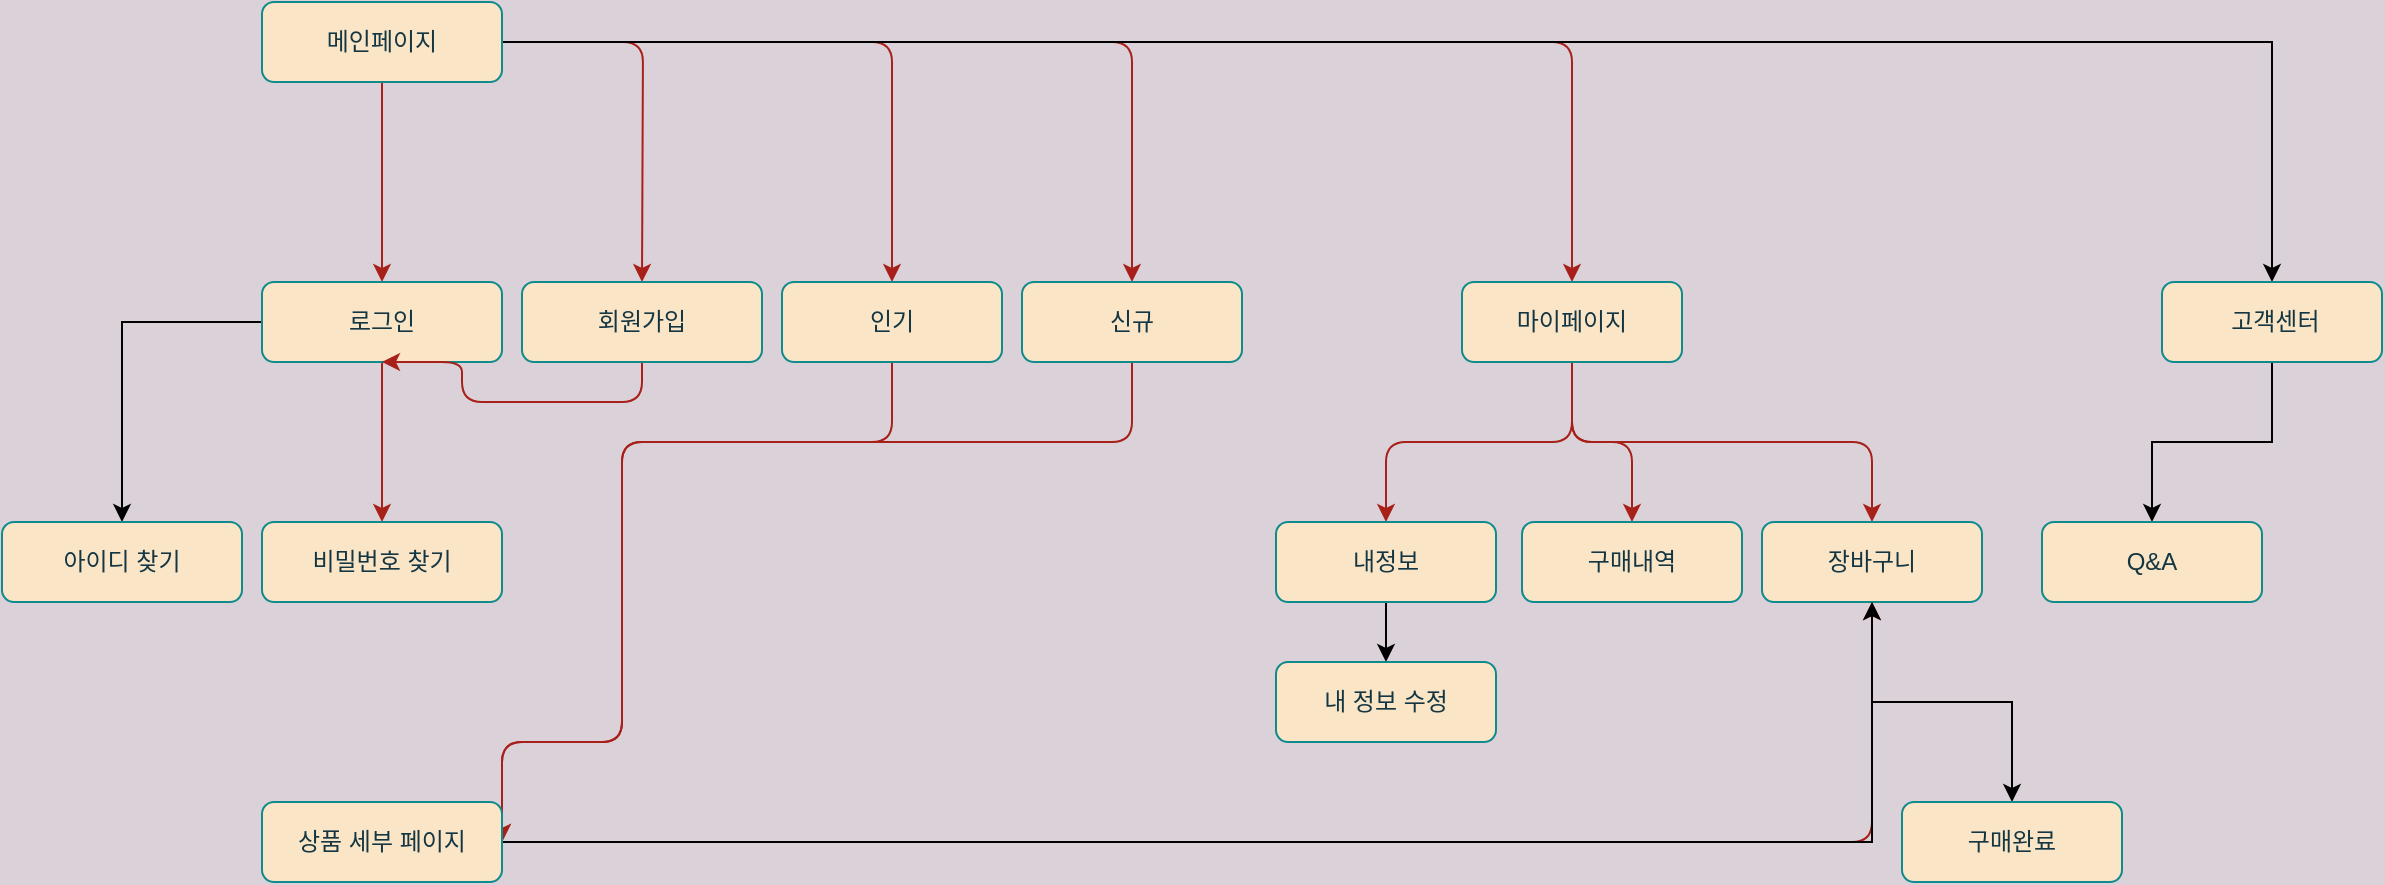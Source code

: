 <mxfile version="14.4.2" type="github">
  <diagram id="C5RBs43oDa-KdzZeNtuy" name="Page-1">
    <mxGraphModel dx="1138" dy="635" grid="1" gridSize="10" guides="1" tooltips="1" connect="1" arrows="1" fold="1" page="1" pageScale="1" pageWidth="827" pageHeight="1169" background="#DAD2D8" math="0" shadow="0">
      <root>
        <mxCell id="WIyWlLk6GJQsqaUBKTNV-0" />
        <mxCell id="WIyWlLk6GJQsqaUBKTNV-1" parent="WIyWlLk6GJQsqaUBKTNV-0" />
        <mxCell id="uNTKjqd2cgtvf4-b4Qhz-0" style="edgeStyle=orthogonalEdgeStyle;curved=0;rounded=1;sketch=0;orthogonalLoop=1;jettySize=auto;html=1;strokeColor=#A8201A;fillColor=#FAE5C7;fontColor=#143642;labelBackgroundColor=#DAD2D8;" parent="WIyWlLk6GJQsqaUBKTNV-1" source="WIyWlLk6GJQsqaUBKTNV-3" target="WIyWlLk6GJQsqaUBKTNV-7" edge="1">
          <mxGeometry relative="1" as="geometry" />
        </mxCell>
        <mxCell id="uNTKjqd2cgtvf4-b4Qhz-11" style="edgeStyle=orthogonalEdgeStyle;curved=0;rounded=1;sketch=0;orthogonalLoop=1;jettySize=auto;html=1;strokeColor=#A8201A;fillColor=#FAE5C7;fontColor=#143642;labelBackgroundColor=#DAD2D8;" parent="WIyWlLk6GJQsqaUBKTNV-1" source="WIyWlLk6GJQsqaUBKTNV-3" edge="1">
          <mxGeometry relative="1" as="geometry">
            <mxPoint x="510" y="190" as="targetPoint" />
          </mxGeometry>
        </mxCell>
        <mxCell id="uNTKjqd2cgtvf4-b4Qhz-18" style="edgeStyle=orthogonalEdgeStyle;curved=0;rounded=1;sketch=0;orthogonalLoop=1;jettySize=auto;html=1;entryX=0.5;entryY=0;entryDx=0;entryDy=0;strokeColor=#A8201A;fillColor=#FAE5C7;fontColor=#143642;" parent="WIyWlLk6GJQsqaUBKTNV-1" source="WIyWlLk6GJQsqaUBKTNV-3" target="uNTKjqd2cgtvf4-b4Qhz-12" edge="1">
          <mxGeometry relative="1" as="geometry" />
        </mxCell>
        <mxCell id="uNTKjqd2cgtvf4-b4Qhz-19" style="edgeStyle=orthogonalEdgeStyle;curved=0;rounded=1;sketch=0;orthogonalLoop=1;jettySize=auto;html=1;entryX=0.5;entryY=0;entryDx=0;entryDy=0;strokeColor=#A8201A;fillColor=#FAE5C7;fontColor=#143642;" parent="WIyWlLk6GJQsqaUBKTNV-1" source="WIyWlLk6GJQsqaUBKTNV-3" target="uNTKjqd2cgtvf4-b4Qhz-13" edge="1">
          <mxGeometry relative="1" as="geometry" />
        </mxCell>
        <mxCell id="uNTKjqd2cgtvf4-b4Qhz-20" style="edgeStyle=orthogonalEdgeStyle;curved=0;rounded=1;sketch=0;orthogonalLoop=1;jettySize=auto;html=1;entryX=0.5;entryY=0;entryDx=0;entryDy=0;strokeColor=#A8201A;fillColor=#FAE5C7;fontColor=#143642;" parent="WIyWlLk6GJQsqaUBKTNV-1" source="WIyWlLk6GJQsqaUBKTNV-3" target="uNTKjqd2cgtvf4-b4Qhz-14" edge="1">
          <mxGeometry relative="1" as="geometry" />
        </mxCell>
        <mxCell id="SZjZ25jHM2w-RE5t-URx-1" style="edgeStyle=orthogonalEdgeStyle;rounded=0;orthogonalLoop=1;jettySize=auto;html=1;" edge="1" parent="WIyWlLk6GJQsqaUBKTNV-1" source="WIyWlLk6GJQsqaUBKTNV-3" target="SZjZ25jHM2w-RE5t-URx-0">
          <mxGeometry relative="1" as="geometry" />
        </mxCell>
        <mxCell id="WIyWlLk6GJQsqaUBKTNV-3" value="메인페이지" style="rounded=1;whiteSpace=wrap;html=1;fontSize=12;glass=0;strokeWidth=1;shadow=0;fillColor=#FAE5C7;strokeColor=#0F8B8D;fontColor=#143642;" parent="WIyWlLk6GJQsqaUBKTNV-1" vertex="1">
          <mxGeometry x="320" y="50" width="120" height="40" as="geometry" />
        </mxCell>
        <mxCell id="uNTKjqd2cgtvf4-b4Qhz-56" style="edgeStyle=orthogonalEdgeStyle;curved=0;rounded=1;sketch=0;orthogonalLoop=1;jettySize=auto;html=1;entryX=0.5;entryY=0;entryDx=0;entryDy=0;strokeColor=#A8201A;fillColor=#FAE5C7;fontColor=#143642;" parent="WIyWlLk6GJQsqaUBKTNV-1" source="WIyWlLk6GJQsqaUBKTNV-7" target="uNTKjqd2cgtvf4-b4Qhz-4" edge="1">
          <mxGeometry relative="1" as="geometry" />
        </mxCell>
        <mxCell id="SZjZ25jHM2w-RE5t-URx-3" style="edgeStyle=orthogonalEdgeStyle;rounded=0;orthogonalLoop=1;jettySize=auto;html=1;" edge="1" parent="WIyWlLk6GJQsqaUBKTNV-1" source="WIyWlLk6GJQsqaUBKTNV-7" target="SZjZ25jHM2w-RE5t-URx-2">
          <mxGeometry relative="1" as="geometry" />
        </mxCell>
        <mxCell id="WIyWlLk6GJQsqaUBKTNV-7" value="로그인" style="rounded=1;whiteSpace=wrap;html=1;fontSize=12;glass=0;strokeWidth=1;shadow=0;fillColor=#FAE5C7;strokeColor=#0F8B8D;fontColor=#143642;" parent="WIyWlLk6GJQsqaUBKTNV-1" vertex="1">
          <mxGeometry x="320" y="190" width="120" height="40" as="geometry" />
        </mxCell>
        <mxCell id="uNTKjqd2cgtvf4-b4Qhz-4" value="비밀번호 찾기" style="rounded=1;whiteSpace=wrap;html=1;fontSize=12;glass=0;strokeWidth=1;shadow=0;fillColor=#FAE5C7;strokeColor=#0F8B8D;fontColor=#143642;" parent="WIyWlLk6GJQsqaUBKTNV-1" vertex="1">
          <mxGeometry x="320" y="310" width="120" height="40" as="geometry" />
        </mxCell>
        <mxCell id="uNTKjqd2cgtvf4-b4Qhz-38" style="edgeStyle=orthogonalEdgeStyle;curved=0;rounded=1;sketch=0;orthogonalLoop=1;jettySize=auto;html=1;strokeColor=#A8201A;fillColor=#FAE5C7;fontColor=#143642;entryX=1;entryY=0.5;entryDx=0;entryDy=0;" parent="WIyWlLk6GJQsqaUBKTNV-1" source="uNTKjqd2cgtvf4-b4Qhz-12" target="uNTKjqd2cgtvf4-b4Qhz-50" edge="1">
          <mxGeometry relative="1" as="geometry">
            <mxPoint x="635" y="310" as="targetPoint" />
            <Array as="points">
              <mxPoint x="635" y="270" />
              <mxPoint x="500" y="270" />
              <mxPoint x="500" y="420" />
              <mxPoint x="440" y="420" />
            </Array>
          </mxGeometry>
        </mxCell>
        <mxCell id="uNTKjqd2cgtvf4-b4Qhz-12" value="인기" style="rounded=1;whiteSpace=wrap;html=1;fontSize=12;glass=0;strokeWidth=1;shadow=0;fillColor=#FAE5C7;strokeColor=#0F8B8D;fontColor=#143642;" parent="WIyWlLk6GJQsqaUBKTNV-1" vertex="1">
          <mxGeometry x="580" y="190" width="110" height="40" as="geometry" />
        </mxCell>
        <mxCell id="uNTKjqd2cgtvf4-b4Qhz-42" style="edgeStyle=orthogonalEdgeStyle;curved=0;rounded=1;sketch=0;orthogonalLoop=1;jettySize=auto;html=1;entryX=1;entryY=0.5;entryDx=0;entryDy=0;strokeColor=#A8201A;fillColor=#FAE5C7;fontColor=#143642;" parent="WIyWlLk6GJQsqaUBKTNV-1" source="uNTKjqd2cgtvf4-b4Qhz-13" target="uNTKjqd2cgtvf4-b4Qhz-50" edge="1">
          <mxGeometry relative="1" as="geometry">
            <mxPoint x="760" y="310" as="targetPoint" />
            <Array as="points">
              <mxPoint x="755" y="270" />
              <mxPoint x="500" y="270" />
              <mxPoint x="500" y="420" />
              <mxPoint x="440" y="420" />
            </Array>
          </mxGeometry>
        </mxCell>
        <mxCell id="uNTKjqd2cgtvf4-b4Qhz-13" value="신규" style="rounded=1;whiteSpace=wrap;html=1;fontSize=12;glass=0;strokeWidth=1;shadow=0;fillColor=#FAE5C7;strokeColor=#0F8B8D;fontColor=#143642;" parent="WIyWlLk6GJQsqaUBKTNV-1" vertex="1">
          <mxGeometry x="700" y="190" width="110" height="40" as="geometry" />
        </mxCell>
        <mxCell id="uNTKjqd2cgtvf4-b4Qhz-44" style="edgeStyle=orthogonalEdgeStyle;curved=0;rounded=1;sketch=0;orthogonalLoop=1;jettySize=auto;html=1;entryX=0.5;entryY=0;entryDx=0;entryDy=0;strokeColor=#A8201A;fillColor=#FAE5C7;fontColor=#143642;" parent="WIyWlLk6GJQsqaUBKTNV-1" source="uNTKjqd2cgtvf4-b4Qhz-14" target="uNTKjqd2cgtvf4-b4Qhz-43" edge="1">
          <mxGeometry relative="1" as="geometry" />
        </mxCell>
        <mxCell id="uNTKjqd2cgtvf4-b4Qhz-48" style="edgeStyle=orthogonalEdgeStyle;curved=0;rounded=1;sketch=0;orthogonalLoop=1;jettySize=auto;html=1;entryX=0.5;entryY=0;entryDx=0;entryDy=0;strokeColor=#A8201A;fillColor=#FAE5C7;fontColor=#143642;" parent="WIyWlLk6GJQsqaUBKTNV-1" source="uNTKjqd2cgtvf4-b4Qhz-14" target="uNTKjqd2cgtvf4-b4Qhz-46" edge="1">
          <mxGeometry relative="1" as="geometry" />
        </mxCell>
        <mxCell id="uNTKjqd2cgtvf4-b4Qhz-49" style="edgeStyle=orthogonalEdgeStyle;curved=0;rounded=1;sketch=0;orthogonalLoop=1;jettySize=auto;html=1;entryX=0.5;entryY=0;entryDx=0;entryDy=0;strokeColor=#A8201A;fillColor=#FAE5C7;fontColor=#143642;" parent="WIyWlLk6GJQsqaUBKTNV-1" source="uNTKjqd2cgtvf4-b4Qhz-14" target="uNTKjqd2cgtvf4-b4Qhz-47" edge="1">
          <mxGeometry relative="1" as="geometry">
            <Array as="points">
              <mxPoint x="975" y="270" />
              <mxPoint x="1125" y="270" />
            </Array>
          </mxGeometry>
        </mxCell>
        <mxCell id="uNTKjqd2cgtvf4-b4Qhz-14" value="마이페이지" style="rounded=1;whiteSpace=wrap;html=1;fontSize=12;glass=0;strokeWidth=1;shadow=0;fillColor=#FAE5C7;strokeColor=#0F8B8D;fontColor=#143642;" parent="WIyWlLk6GJQsqaUBKTNV-1" vertex="1">
          <mxGeometry x="920" y="190" width="110" height="40" as="geometry" />
        </mxCell>
        <mxCell id="uNTKjqd2cgtvf4-b4Qhz-37" style="edgeStyle=orthogonalEdgeStyle;curved=0;rounded=1;sketch=0;orthogonalLoop=1;jettySize=auto;html=1;entryX=0.5;entryY=1;entryDx=0;entryDy=0;strokeColor=#A8201A;fillColor=#FAE5C7;fontColor=#143642;" parent="WIyWlLk6GJQsqaUBKTNV-1" source="uNTKjqd2cgtvf4-b4Qhz-15" target="WIyWlLk6GJQsqaUBKTNV-7" edge="1">
          <mxGeometry relative="1" as="geometry">
            <Array as="points">
              <mxPoint x="510" y="250" />
              <mxPoint x="420" y="250" />
              <mxPoint x="420" y="230" />
            </Array>
          </mxGeometry>
        </mxCell>
        <mxCell id="uNTKjqd2cgtvf4-b4Qhz-15" value="회원가입" style="rounded=1;whiteSpace=wrap;html=1;fontSize=12;glass=0;strokeWidth=1;shadow=0;fillColor=#FAE5C7;strokeColor=#0F8B8D;fontColor=#143642;" parent="WIyWlLk6GJQsqaUBKTNV-1" vertex="1">
          <mxGeometry x="450" y="190" width="120" height="40" as="geometry" />
        </mxCell>
        <mxCell id="SZjZ25jHM2w-RE5t-URx-5" style="edgeStyle=orthogonalEdgeStyle;rounded=0;orthogonalLoop=1;jettySize=auto;html=1;" edge="1" parent="WIyWlLk6GJQsqaUBKTNV-1" source="uNTKjqd2cgtvf4-b4Qhz-43" target="SZjZ25jHM2w-RE5t-URx-4">
          <mxGeometry relative="1" as="geometry" />
        </mxCell>
        <mxCell id="uNTKjqd2cgtvf4-b4Qhz-43" value="내정보" style="rounded=1;whiteSpace=wrap;html=1;fontSize=12;glass=0;strokeWidth=1;shadow=0;fillColor=#FAE5C7;strokeColor=#0F8B8D;fontColor=#143642;" parent="WIyWlLk6GJQsqaUBKTNV-1" vertex="1">
          <mxGeometry x="827" y="310" width="110" height="40" as="geometry" />
        </mxCell>
        <mxCell id="uNTKjqd2cgtvf4-b4Qhz-46" value="구매내역" style="rounded=1;whiteSpace=wrap;html=1;fontSize=12;glass=0;strokeWidth=1;shadow=0;fillColor=#FAE5C7;strokeColor=#0F8B8D;fontColor=#143642;" parent="WIyWlLk6GJQsqaUBKTNV-1" vertex="1">
          <mxGeometry x="950" y="310" width="110" height="40" as="geometry" />
        </mxCell>
        <mxCell id="SZjZ25jHM2w-RE5t-URx-14" style="edgeStyle=orthogonalEdgeStyle;rounded=0;orthogonalLoop=1;jettySize=auto;html=1;entryX=0.5;entryY=0;entryDx=0;entryDy=0;" edge="1" parent="WIyWlLk6GJQsqaUBKTNV-1" source="uNTKjqd2cgtvf4-b4Qhz-47" target="SZjZ25jHM2w-RE5t-URx-12">
          <mxGeometry relative="1" as="geometry" />
        </mxCell>
        <mxCell id="uNTKjqd2cgtvf4-b4Qhz-47" value="장바구니" style="rounded=1;whiteSpace=wrap;html=1;fontSize=12;glass=0;strokeWidth=1;shadow=0;fillColor=#FAE5C7;strokeColor=#0F8B8D;fontColor=#143642;" parent="WIyWlLk6GJQsqaUBKTNV-1" vertex="1">
          <mxGeometry x="1070" y="310" width="110" height="40" as="geometry" />
        </mxCell>
        <mxCell id="uNTKjqd2cgtvf4-b4Qhz-53" style="edgeStyle=orthogonalEdgeStyle;curved=0;rounded=1;sketch=0;orthogonalLoop=1;jettySize=auto;html=1;entryX=0.5;entryY=1;entryDx=0;entryDy=0;strokeColor=#A8201A;fillColor=#FAE5C7;fontColor=#143642;" parent="WIyWlLk6GJQsqaUBKTNV-1" source="uNTKjqd2cgtvf4-b4Qhz-50" target="uNTKjqd2cgtvf4-b4Qhz-47" edge="1">
          <mxGeometry relative="1" as="geometry" />
        </mxCell>
        <mxCell id="SZjZ25jHM2w-RE5t-URx-11" style="edgeStyle=orthogonalEdgeStyle;rounded=0;orthogonalLoop=1;jettySize=auto;html=1;entryX=0.5;entryY=1;entryDx=0;entryDy=0;" edge="1" parent="WIyWlLk6GJQsqaUBKTNV-1" source="uNTKjqd2cgtvf4-b4Qhz-50" target="uNTKjqd2cgtvf4-b4Qhz-47">
          <mxGeometry relative="1" as="geometry" />
        </mxCell>
        <mxCell id="uNTKjqd2cgtvf4-b4Qhz-50" value="상품 세부 페이지" style="rounded=1;whiteSpace=wrap;html=1;fontSize=12;glass=0;strokeWidth=1;shadow=0;fillColor=#FAE5C7;strokeColor=#0F8B8D;fontColor=#143642;" parent="WIyWlLk6GJQsqaUBKTNV-1" vertex="1">
          <mxGeometry x="320" y="450" width="120" height="40" as="geometry" />
        </mxCell>
        <mxCell id="SZjZ25jHM2w-RE5t-URx-8" style="edgeStyle=orthogonalEdgeStyle;rounded=0;orthogonalLoop=1;jettySize=auto;html=1;" edge="1" parent="WIyWlLk6GJQsqaUBKTNV-1" source="SZjZ25jHM2w-RE5t-URx-0" target="SZjZ25jHM2w-RE5t-URx-7">
          <mxGeometry relative="1" as="geometry" />
        </mxCell>
        <mxCell id="SZjZ25jHM2w-RE5t-URx-0" value="&amp;nbsp;고객센터" style="rounded=1;whiteSpace=wrap;html=1;fontSize=12;glass=0;strokeWidth=1;shadow=0;fillColor=#FAE5C7;strokeColor=#0F8B8D;fontColor=#143642;" vertex="1" parent="WIyWlLk6GJQsqaUBKTNV-1">
          <mxGeometry x="1270" y="190" width="110" height="40" as="geometry" />
        </mxCell>
        <mxCell id="SZjZ25jHM2w-RE5t-URx-2" value="아이디 찾기" style="rounded=1;whiteSpace=wrap;html=1;fontSize=12;glass=0;strokeWidth=1;shadow=0;fillColor=#FAE5C7;strokeColor=#0F8B8D;fontColor=#143642;" vertex="1" parent="WIyWlLk6GJQsqaUBKTNV-1">
          <mxGeometry x="190" y="310" width="120" height="40" as="geometry" />
        </mxCell>
        <mxCell id="SZjZ25jHM2w-RE5t-URx-4" value="내 정보 수정" style="rounded=1;whiteSpace=wrap;html=1;fontSize=12;glass=0;strokeWidth=1;shadow=0;fillColor=#FAE5C7;strokeColor=#0F8B8D;fontColor=#143642;" vertex="1" parent="WIyWlLk6GJQsqaUBKTNV-1">
          <mxGeometry x="827" y="380" width="110" height="40" as="geometry" />
        </mxCell>
        <mxCell id="SZjZ25jHM2w-RE5t-URx-7" value="Q&amp;amp;A" style="rounded=1;whiteSpace=wrap;html=1;fontSize=12;glass=0;strokeWidth=1;shadow=0;fillColor=#FAE5C7;strokeColor=#0F8B8D;fontColor=#143642;" vertex="1" parent="WIyWlLk6GJQsqaUBKTNV-1">
          <mxGeometry x="1210" y="310" width="110" height="40" as="geometry" />
        </mxCell>
        <mxCell id="SZjZ25jHM2w-RE5t-URx-12" value="구매완료" style="rounded=1;whiteSpace=wrap;html=1;fontSize=12;glass=0;strokeWidth=1;shadow=0;fillColor=#FAE5C7;strokeColor=#0F8B8D;fontColor=#143642;" vertex="1" parent="WIyWlLk6GJQsqaUBKTNV-1">
          <mxGeometry x="1140" y="450" width="110" height="40" as="geometry" />
        </mxCell>
      </root>
    </mxGraphModel>
  </diagram>
</mxfile>
